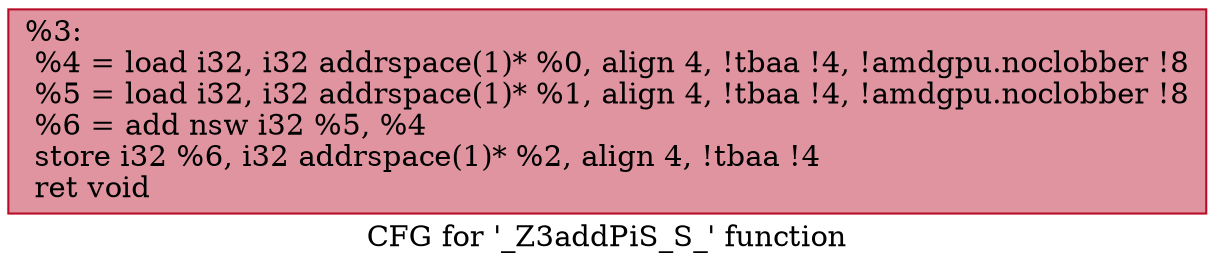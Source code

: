 digraph "CFG for '_Z3addPiS_S_' function" {
	label="CFG for '_Z3addPiS_S_' function";

	Node0x59eba80 [shape=record,color="#b70d28ff", style=filled, fillcolor="#b70d2870",label="{%3:\l  %4 = load i32, i32 addrspace(1)* %0, align 4, !tbaa !4, !amdgpu.noclobber !8\l  %5 = load i32, i32 addrspace(1)* %1, align 4, !tbaa !4, !amdgpu.noclobber !8\l  %6 = add nsw i32 %5, %4\l  store i32 %6, i32 addrspace(1)* %2, align 4, !tbaa !4\l  ret void\l}"];
}
